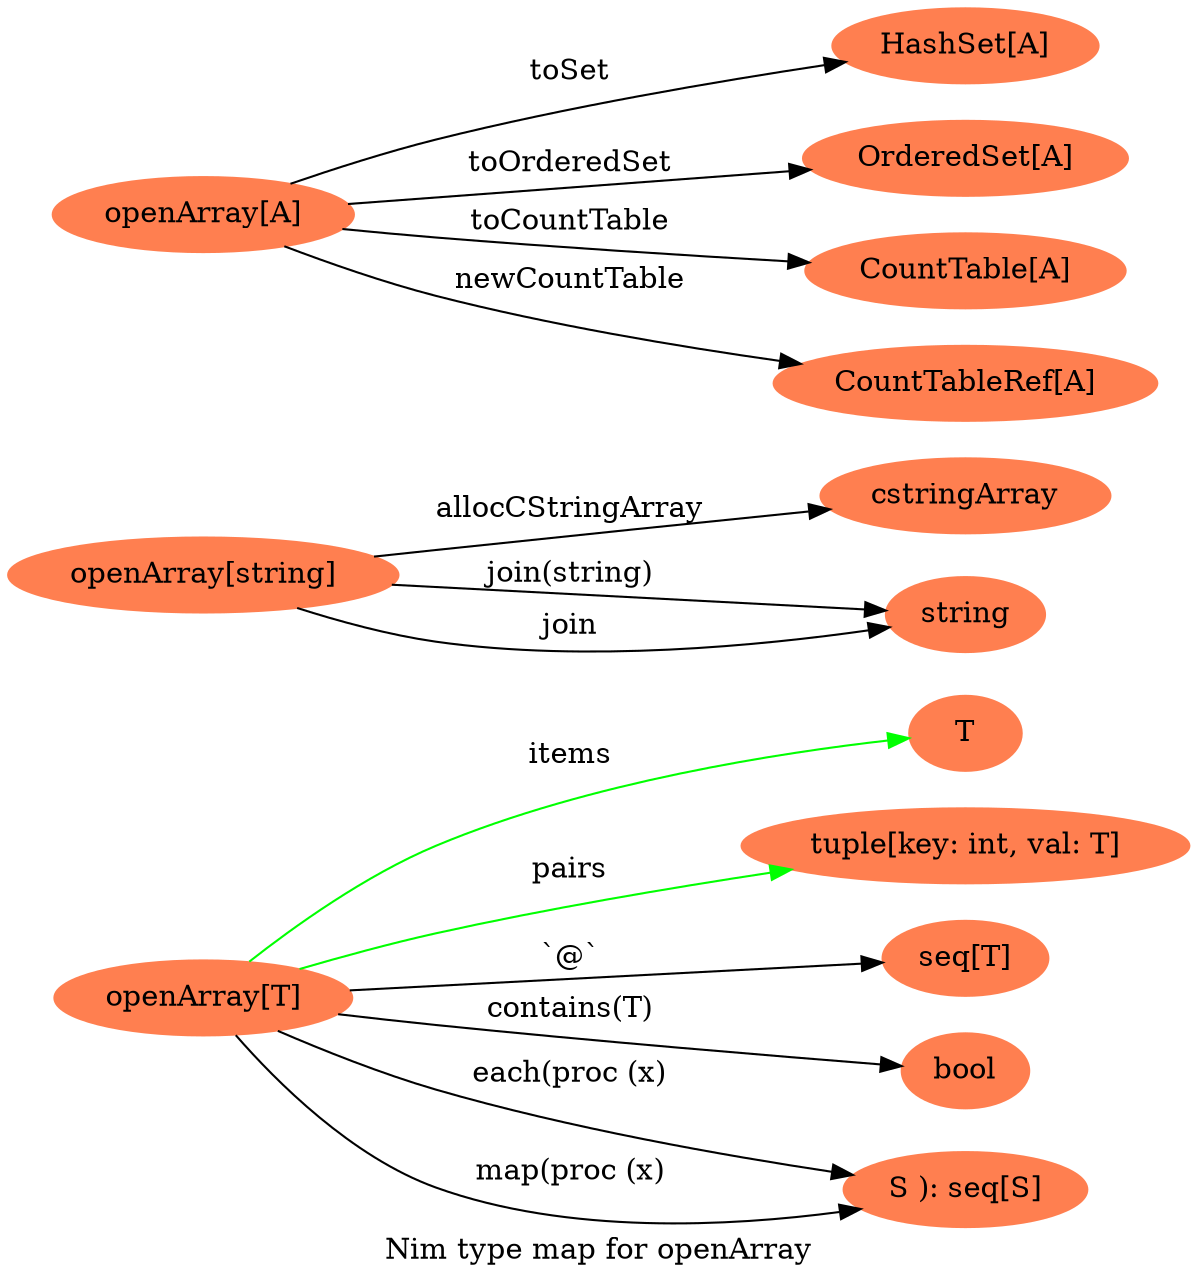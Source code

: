 digraph {
graph [
label = "Nim type map for openArray";
rankdir=LR;
];
node[color=coral, style=filled, label="openArray[T]" ] N0;
node[color=coral, style=filled, label="T" ] N1;
N0 -> N1 [color="green", label="items" ];
node[color=coral, style=filled, label="tuple[key: int, val: T]" ] N2;
N0 -> N2 [color="green", label="pairs" ];
node[color=coral, style=filled, label="seq[T]" ] N3;
N0 -> N3 [color="", label="`@`" ];
node[color=coral, style=filled, label="bool" ] N4;
N0 -> N4 [color="", label="contains(T)" ];
node[color=coral, style=filled, label="S ): seq[S]" ] N5;
N0 -> N5 [color="", label="each(proc (x)" ];
N0 -> N5 [color="", label="map(proc (x)" ];
node[color=coral, style=filled, label="openArray[string]" ] N6;
node[color=coral, style=filled, label="cstringArray" ] N7;
N6 -> N7 [color="", label="allocCStringArray" ];
node[color=coral, style=filled, label="openArray[A]" ] N8;
node[color=coral, style=filled, label="HashSet[A]" ] N9;
N8 -> N9 [color="", label="toSet" ];
node[color=coral, style=filled, label="OrderedSet[A]" ] N10;
N8 -> N10 [color="", label="toOrderedSet" ];
node[color=coral, style=filled, label="CountTable[A]" ] N11;
N8 -> N11 [color="", label="toCountTable" ];
node[color=coral, style=filled, label="CountTableRef[A]" ] N12;
N8 -> N12 [color="", label="newCountTable" ];
node[color=coral, style=filled, label="string" ] N13;
N6 -> N13 [color="", label="join(string)" ];
N6 -> N13 [color="", label="join" ];
}
